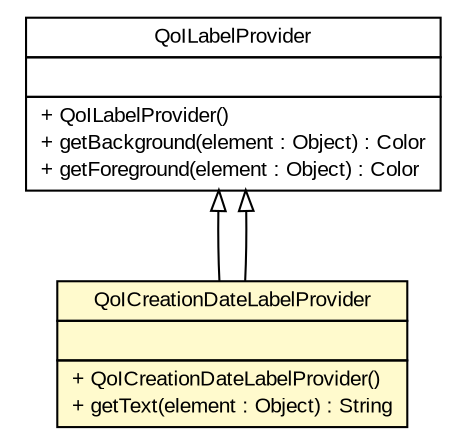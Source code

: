 #!/usr/local/bin/dot
#
# Class diagram 
# Generated by UMLGraph version R5_6-24-gf6e263 (http://www.umlgraph.org/)
#

digraph G {
	edge [fontname="arial",fontsize=10,labelfontname="arial",labelfontsize=10];
	node [fontname="arial",fontsize=10,shape=plaintext];
	nodesep=0.25;
	ranksep=0.5;
	// gov.sandia.cf.parts.ui.pirt.editors.QoICreationDateLabelProvider
	c355021 [label=<<table title="gov.sandia.cf.parts.ui.pirt.editors.QoICreationDateLabelProvider" border="0" cellborder="1" cellspacing="0" cellpadding="2" port="p" bgcolor="lemonChiffon" href="./QoICreationDateLabelProvider.html">
		<tr><td><table border="0" cellspacing="0" cellpadding="1">
<tr><td align="center" balign="center"> QoICreationDateLabelProvider </td></tr>
		</table></td></tr>
		<tr><td><table border="0" cellspacing="0" cellpadding="1">
<tr><td align="left" balign="left">  </td></tr>
		</table></td></tr>
		<tr><td><table border="0" cellspacing="0" cellpadding="1">
<tr><td align="left" balign="left"> + QoICreationDateLabelProvider() </td></tr>
<tr><td align="left" balign="left"> + getText(element : Object) : String </td></tr>
		</table></td></tr>
		</table>>, URL="./QoICreationDateLabelProvider.html", fontname="arial", fontcolor="black", fontsize=10.0];
	// gov.sandia.cf.parts.ui.pirt.editors.QoILabelProvider
	c355023 [label=<<table title="gov.sandia.cf.parts.ui.pirt.editors.QoILabelProvider" border="0" cellborder="1" cellspacing="0" cellpadding="2" port="p" href="./QoILabelProvider.html">
		<tr><td><table border="0" cellspacing="0" cellpadding="1">
<tr><td align="center" balign="center"> QoILabelProvider </td></tr>
		</table></td></tr>
		<tr><td><table border="0" cellspacing="0" cellpadding="1">
<tr><td align="left" balign="left">  </td></tr>
		</table></td></tr>
		<tr><td><table border="0" cellspacing="0" cellpadding="1">
<tr><td align="left" balign="left"> + QoILabelProvider() </td></tr>
<tr><td align="left" balign="left"> + getBackground(element : Object) : Color </td></tr>
<tr><td align="left" balign="left"> + getForeground(element : Object) : Color </td></tr>
		</table></td></tr>
		</table>>, URL="./QoILabelProvider.html", fontname="arial", fontcolor="black", fontsize=10.0];
	//gov.sandia.cf.parts.ui.pirt.editors.QoICreationDateLabelProvider extends gov.sandia.cf.parts.ui.pirt.editors.QoILabelProvider
	c355023:p -> c355021:p [dir=back,arrowtail=empty];
	//gov.sandia.cf.parts.ui.pirt.editors.QoICreationDateLabelProvider extends gov.sandia.cf.parts.ui.pirt.editors.QoILabelProvider
	c355023:p -> c355021:p [dir=back,arrowtail=empty];
}


